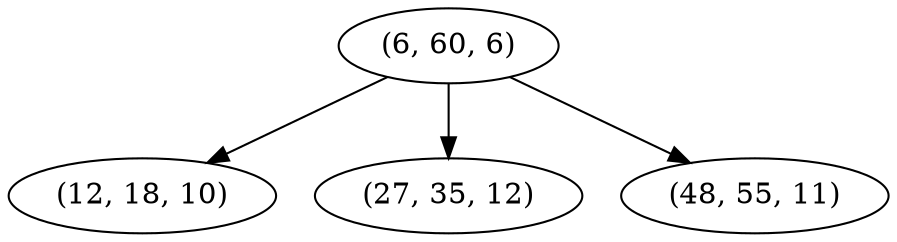 digraph tree {
    "(6, 60, 6)";
    "(12, 18, 10)";
    "(27, 35, 12)";
    "(48, 55, 11)";
    "(6, 60, 6)" -> "(12, 18, 10)";
    "(6, 60, 6)" -> "(27, 35, 12)";
    "(6, 60, 6)" -> "(48, 55, 11)";
}
